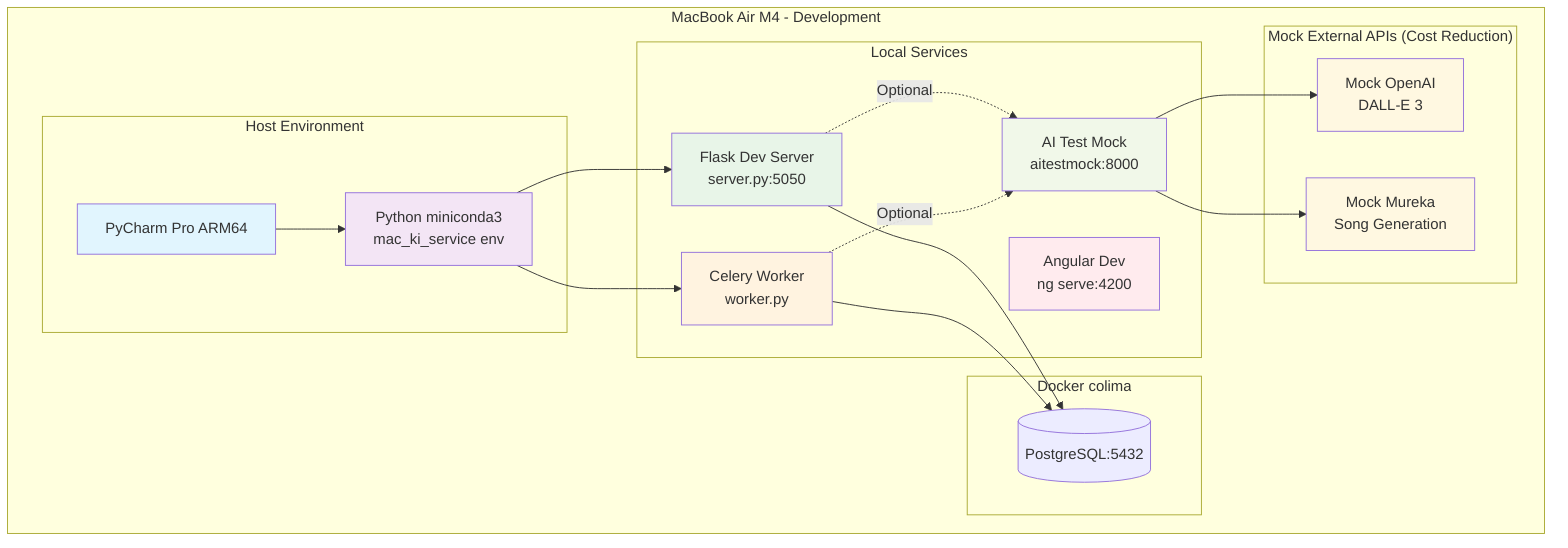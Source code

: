 graph TB
    subgraph "MacBook Air M4 - Development"
        subgraph "Host Environment"
            PYCHARM[PyCharm Pro ARM64]
            PYTHON[Python miniconda3<br/>mac_ki_service env]
        end

        subgraph "Docker colima"
            DEV_PG[(PostgreSQL:5432)]
        end

        subgraph "Local Services"
            FLASK[Flask Dev Server<br/>server.py:5050]
            CELERY_DEV[Celery Worker<br/>worker.py]
            ANGULAR[Angular Dev<br/>ng serve:4200]
            MOCK[AI Test Mock<br/>aitestmock:8000]
        end

        subgraph "Mock External APIs (Cost Reduction)"
            MOCK_OPENAI[Mock OpenAI<br/>DALL-E 3]
            MOCK_MUREKA[Mock Mureka<br/>Song Generation]
        end
    end

    PYCHARM --> PYTHON
    PYTHON --> FLASK
    PYTHON --> CELERY_DEV
    FLASK --> DEV_PG
    CELERY_DEV --> DEV_PG

    FLASK -.->|Optional| MOCK
    CELERY_DEV -.->|Optional| MOCK
    MOCK --> MOCK_OPENAI
    MOCK --> MOCK_MUREKA

    style PYCHARM fill:#e1f5fe
    style PYTHON fill:#f3e5f5
    style FLASK fill:#e8f5e8
    style CELERY_DEV fill:#fff3e0
    style ANGULAR fill:#ffebee
    style MOCK fill:#f1f8e9
    style MOCK_OPENAI fill:#fff8e1
    style MOCK_MUREKA fill:#fff8e1